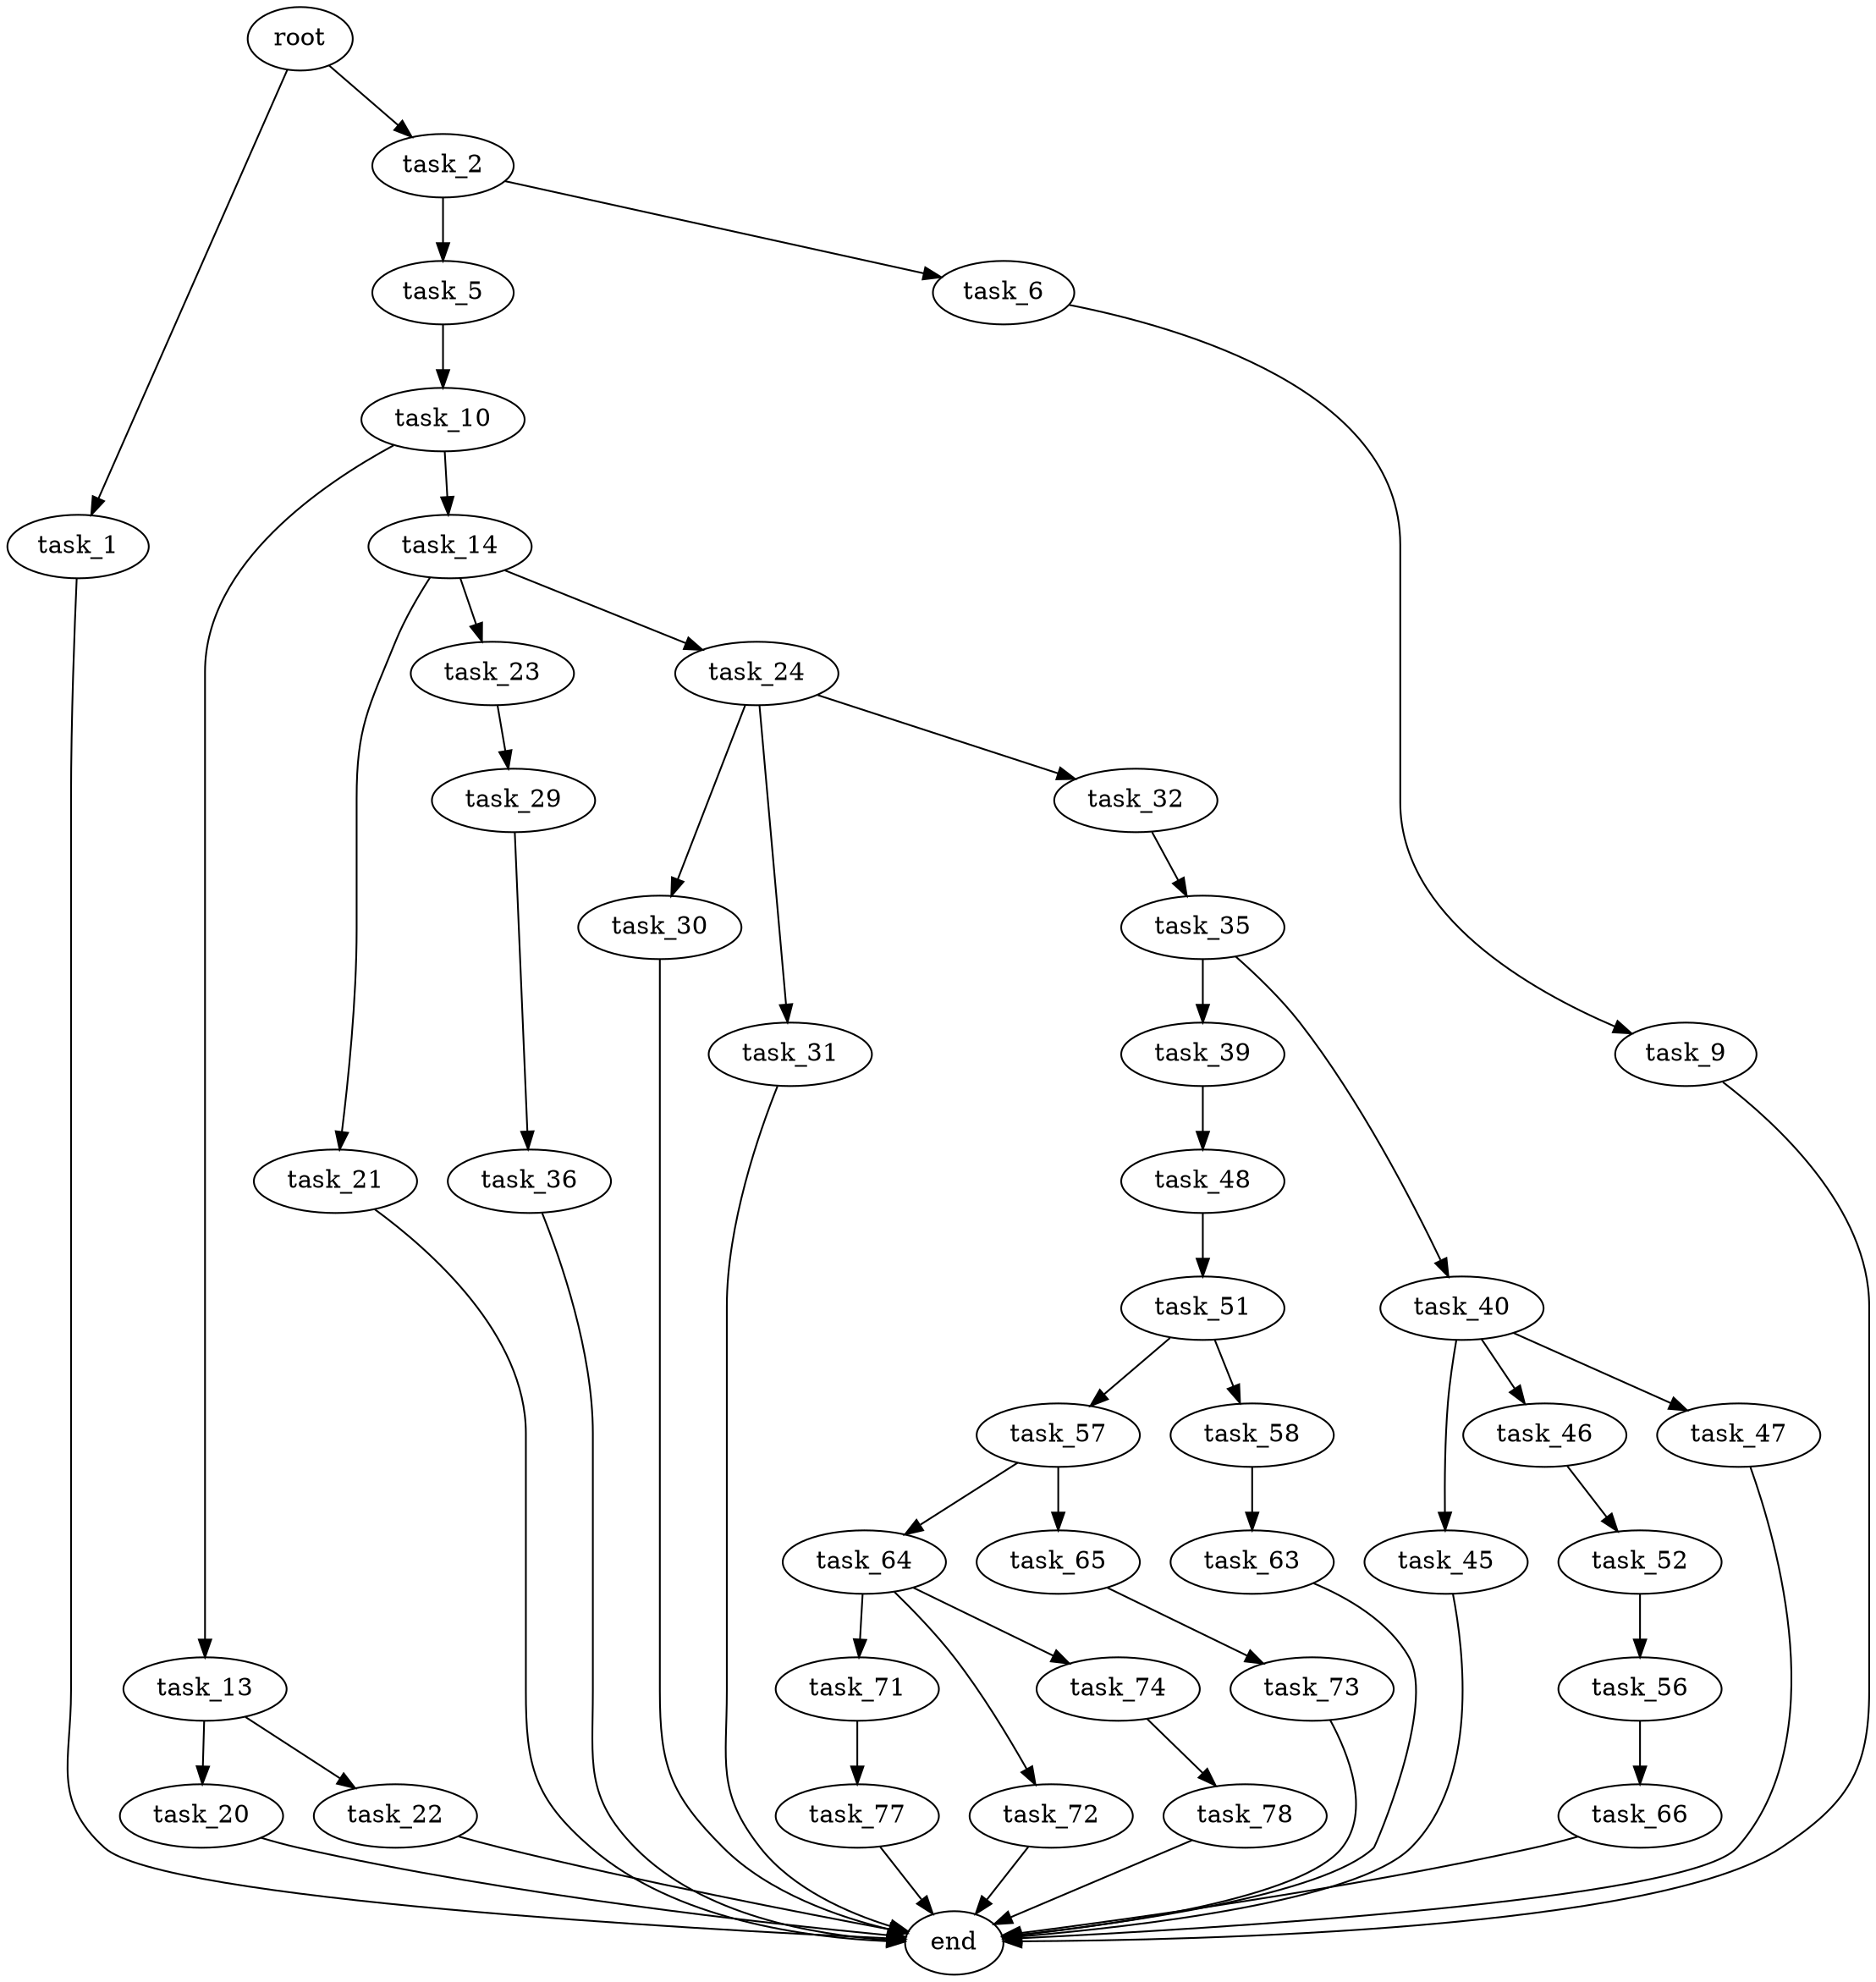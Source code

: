 digraph G {
  root [size="0.000000"];
  task_1 [size="1323679079101.000000"];
  task_2 [size="134217728000.000000"];
  task_5 [size="5926970723.000000"];
  task_6 [size="689811903.000000"];
  task_9 [size="8042528270.000000"];
  task_10 [size="76615526259.000000"];
  task_13 [size="3990780270.000000"];
  task_14 [size="3542815782.000000"];
  task_20 [size="1073741824000.000000"];
  task_21 [size="8347860161.000000"];
  task_22 [size="577253860828.000000"];
  task_23 [size="348975530850.000000"];
  task_24 [size="1073741824000.000000"];
  task_29 [size="368293445632.000000"];
  task_30 [size="35591959516.000000"];
  task_31 [size="64970655554.000000"];
  task_32 [size="12633890700.000000"];
  task_35 [size="134217728000.000000"];
  task_36 [size="549755813888.000000"];
  task_39 [size="1095520939694.000000"];
  task_40 [size="1073741824000.000000"];
  task_45 [size="231928233984.000000"];
  task_46 [size="260897290990.000000"];
  task_47 [size="30729160389.000000"];
  task_48 [size="37815651985.000000"];
  task_51 [size="344566862951.000000"];
  task_52 [size="231928233984.000000"];
  task_56 [size="340630692340.000000"];
  task_57 [size="68719476736.000000"];
  task_58 [size="231928233984.000000"];
  task_63 [size="2219240407.000000"];
  task_64 [size="1840036769.000000"];
  task_65 [size="1073741824000.000000"];
  task_66 [size="3224751620.000000"];
  task_71 [size="134217728000.000000"];
  task_72 [size="28991029248.000000"];
  task_73 [size="751165659772.000000"];
  task_74 [size="415829882671.000000"];
  task_77 [size="10931083727.000000"];
  task_78 [size="134217728000.000000"];
  end [size="0.000000"];

  root -> task_1 [size="1.000000"];
  root -> task_2 [size="1.000000"];
  task_1 -> end [size="1.000000"];
  task_2 -> task_5 [size="209715200.000000"];
  task_2 -> task_6 [size="209715200.000000"];
  task_5 -> task_10 [size="134217728.000000"];
  task_6 -> task_9 [size="33554432.000000"];
  task_9 -> end [size="1.000000"];
  task_10 -> task_13 [size="75497472.000000"];
  task_10 -> task_14 [size="75497472.000000"];
  task_13 -> task_20 [size="75497472.000000"];
  task_13 -> task_22 [size="75497472.000000"];
  task_14 -> task_21 [size="209715200.000000"];
  task_14 -> task_23 [size="209715200.000000"];
  task_14 -> task_24 [size="209715200.000000"];
  task_20 -> end [size="1.000000"];
  task_21 -> end [size="1.000000"];
  task_22 -> end [size="1.000000"];
  task_23 -> task_29 [size="301989888.000000"];
  task_24 -> task_30 [size="838860800.000000"];
  task_24 -> task_31 [size="838860800.000000"];
  task_24 -> task_32 [size="838860800.000000"];
  task_29 -> task_36 [size="411041792.000000"];
  task_30 -> end [size="1.000000"];
  task_31 -> end [size="1.000000"];
  task_32 -> task_35 [size="838860800.000000"];
  task_35 -> task_39 [size="209715200.000000"];
  task_35 -> task_40 [size="209715200.000000"];
  task_36 -> end [size="1.000000"];
  task_39 -> task_48 [size="838860800.000000"];
  task_40 -> task_45 [size="838860800.000000"];
  task_40 -> task_46 [size="838860800.000000"];
  task_40 -> task_47 [size="838860800.000000"];
  task_45 -> end [size="1.000000"];
  task_46 -> task_52 [size="411041792.000000"];
  task_47 -> end [size="1.000000"];
  task_48 -> task_51 [size="33554432.000000"];
  task_51 -> task_57 [size="301989888.000000"];
  task_51 -> task_58 [size="301989888.000000"];
  task_52 -> task_56 [size="301989888.000000"];
  task_56 -> task_66 [size="301989888.000000"];
  task_57 -> task_64 [size="134217728.000000"];
  task_57 -> task_65 [size="134217728.000000"];
  task_58 -> task_63 [size="301989888.000000"];
  task_63 -> end [size="1.000000"];
  task_64 -> task_71 [size="209715200.000000"];
  task_64 -> task_72 [size="209715200.000000"];
  task_64 -> task_74 [size="209715200.000000"];
  task_65 -> task_73 [size="838860800.000000"];
  task_66 -> end [size="1.000000"];
  task_71 -> task_77 [size="209715200.000000"];
  task_72 -> end [size="1.000000"];
  task_73 -> end [size="1.000000"];
  task_74 -> task_78 [size="301989888.000000"];
  task_77 -> end [size="1.000000"];
  task_78 -> end [size="1.000000"];
}
